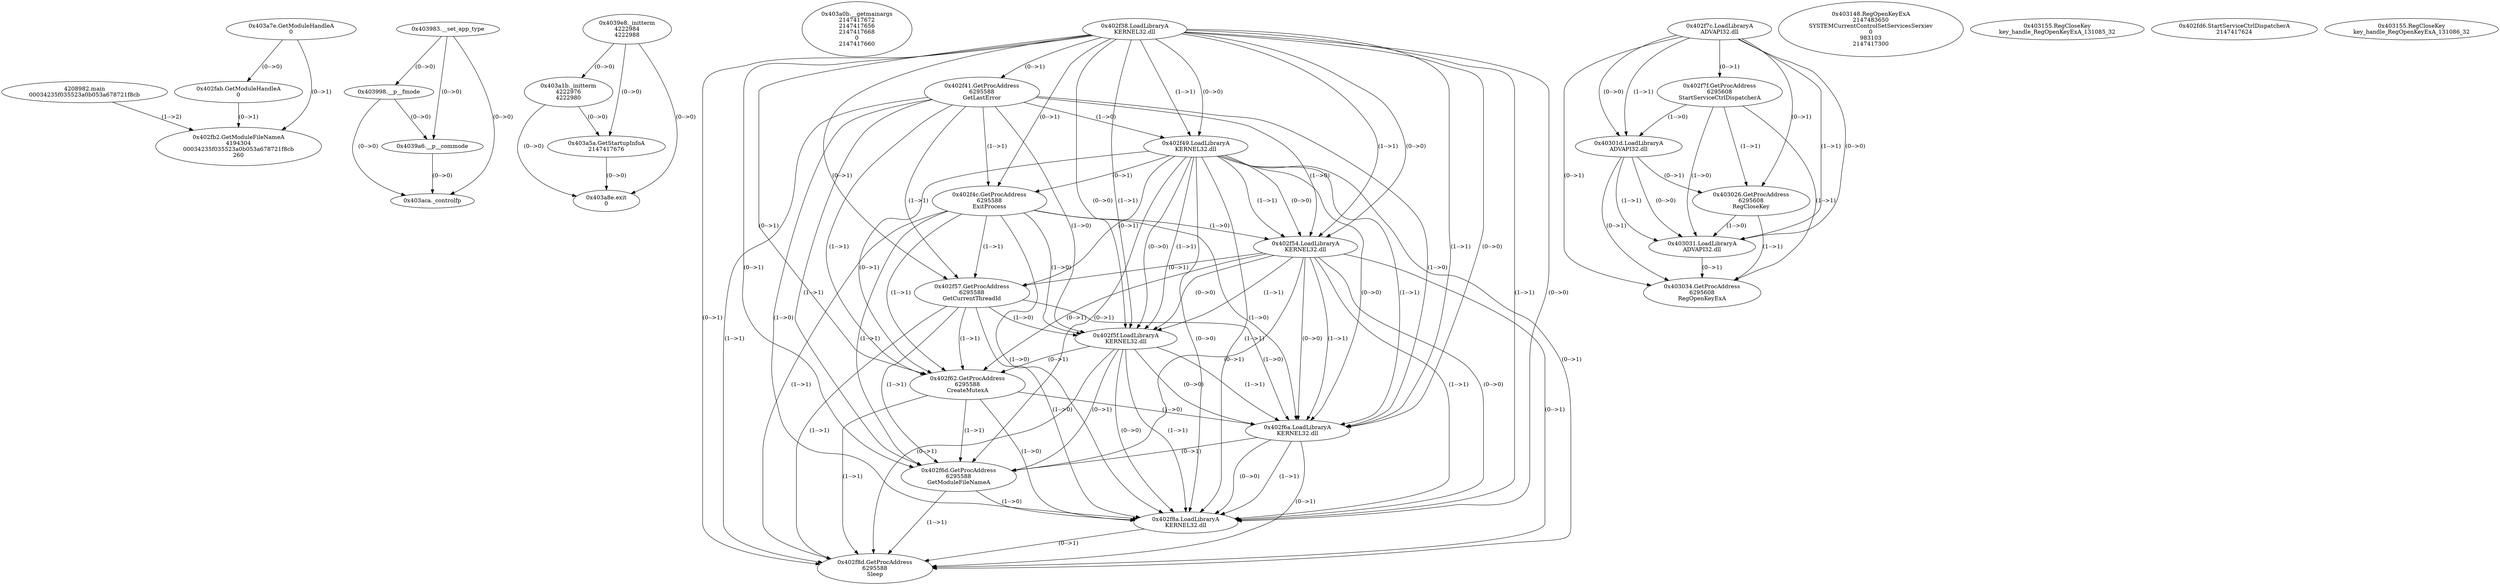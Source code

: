 // Global SCDG with merge call
digraph {
	0 [label="4208982.main
00034235f035523a0b053a678721f8cb"]
	1 [label="0x403983.__set_app_type
"]
	2 [label="0x403998.__p__fmode
"]
	1 -> 2 [label="(0-->0)"]
	3 [label="0x4039a6.__p__commode
"]
	1 -> 3 [label="(0-->0)"]
	2 -> 3 [label="(0-->0)"]
	4 [label="0x403aca._controlfp
"]
	1 -> 4 [label="(0-->0)"]
	2 -> 4 [label="(0-->0)"]
	3 -> 4 [label="(0-->0)"]
	5 [label="0x4039e8._initterm
4222984
4222988"]
	6 [label="0x403a0b.__getmainargs
2147417672
2147417656
2147417668
0
2147417660"]
	7 [label="0x403a1b._initterm
4222976
4222980"]
	5 -> 7 [label="(0-->0)"]
	8 [label="0x403a5a.GetStartupInfoA
2147417676"]
	5 -> 8 [label="(0-->0)"]
	7 -> 8 [label="(0-->0)"]
	9 [label="0x403a7e.GetModuleHandleA
0"]
	10 [label="0x402f38.LoadLibraryA
KERNEL32.dll"]
	11 [label="0x402f41.GetProcAddress
6295588
GetLastError"]
	10 -> 11 [label="(0-->1)"]
	12 [label="0x402f49.LoadLibraryA
KERNEL32.dll"]
	10 -> 12 [label="(1-->1)"]
	10 -> 12 [label="(0-->0)"]
	11 -> 12 [label="(1-->0)"]
	13 [label="0x402f4c.GetProcAddress
6295588
ExitProcess"]
	10 -> 13 [label="(0-->1)"]
	11 -> 13 [label="(1-->1)"]
	12 -> 13 [label="(0-->1)"]
	14 [label="0x402f54.LoadLibraryA
KERNEL32.dll"]
	10 -> 14 [label="(1-->1)"]
	12 -> 14 [label="(1-->1)"]
	10 -> 14 [label="(0-->0)"]
	11 -> 14 [label="(1-->0)"]
	12 -> 14 [label="(0-->0)"]
	13 -> 14 [label="(1-->0)"]
	15 [label="0x402f57.GetProcAddress
6295588
GetCurrentThreadId"]
	10 -> 15 [label="(0-->1)"]
	11 -> 15 [label="(1-->1)"]
	12 -> 15 [label="(0-->1)"]
	13 -> 15 [label="(1-->1)"]
	14 -> 15 [label="(0-->1)"]
	16 [label="0x402f5f.LoadLibraryA
KERNEL32.dll"]
	10 -> 16 [label="(1-->1)"]
	12 -> 16 [label="(1-->1)"]
	14 -> 16 [label="(1-->1)"]
	10 -> 16 [label="(0-->0)"]
	11 -> 16 [label="(1-->0)"]
	12 -> 16 [label="(0-->0)"]
	13 -> 16 [label="(1-->0)"]
	14 -> 16 [label="(0-->0)"]
	15 -> 16 [label="(1-->0)"]
	17 [label="0x402f62.GetProcAddress
6295588
CreateMutexA"]
	10 -> 17 [label="(0-->1)"]
	11 -> 17 [label="(1-->1)"]
	12 -> 17 [label="(0-->1)"]
	13 -> 17 [label="(1-->1)"]
	14 -> 17 [label="(0-->1)"]
	15 -> 17 [label="(1-->1)"]
	16 -> 17 [label="(0-->1)"]
	18 [label="0x402f6a.LoadLibraryA
KERNEL32.dll"]
	10 -> 18 [label="(1-->1)"]
	12 -> 18 [label="(1-->1)"]
	14 -> 18 [label="(1-->1)"]
	16 -> 18 [label="(1-->1)"]
	10 -> 18 [label="(0-->0)"]
	11 -> 18 [label="(1-->0)"]
	12 -> 18 [label="(0-->0)"]
	13 -> 18 [label="(1-->0)"]
	14 -> 18 [label="(0-->0)"]
	15 -> 18 [label="(1-->0)"]
	16 -> 18 [label="(0-->0)"]
	17 -> 18 [label="(1-->0)"]
	19 [label="0x402f6d.GetProcAddress
6295588
GetModuleFileNameA"]
	10 -> 19 [label="(0-->1)"]
	11 -> 19 [label="(1-->1)"]
	12 -> 19 [label="(0-->1)"]
	13 -> 19 [label="(1-->1)"]
	14 -> 19 [label="(0-->1)"]
	15 -> 19 [label="(1-->1)"]
	16 -> 19 [label="(0-->1)"]
	17 -> 19 [label="(1-->1)"]
	18 -> 19 [label="(0-->1)"]
	20 [label="0x402f7c.LoadLibraryA
ADVAPI32.dll"]
	21 [label="0x402f7f.GetProcAddress
6295608
StartServiceCtrlDispatcherA"]
	20 -> 21 [label="(0-->1)"]
	22 [label="0x402f8a.LoadLibraryA
KERNEL32.dll"]
	10 -> 22 [label="(1-->1)"]
	12 -> 22 [label="(1-->1)"]
	14 -> 22 [label="(1-->1)"]
	16 -> 22 [label="(1-->1)"]
	18 -> 22 [label="(1-->1)"]
	10 -> 22 [label="(0-->0)"]
	11 -> 22 [label="(1-->0)"]
	12 -> 22 [label="(0-->0)"]
	13 -> 22 [label="(1-->0)"]
	14 -> 22 [label="(0-->0)"]
	15 -> 22 [label="(1-->0)"]
	16 -> 22 [label="(0-->0)"]
	17 -> 22 [label="(1-->0)"]
	18 -> 22 [label="(0-->0)"]
	19 -> 22 [label="(1-->0)"]
	23 [label="0x402f8d.GetProcAddress
6295588
Sleep"]
	10 -> 23 [label="(0-->1)"]
	11 -> 23 [label="(1-->1)"]
	12 -> 23 [label="(0-->1)"]
	13 -> 23 [label="(1-->1)"]
	14 -> 23 [label="(0-->1)"]
	15 -> 23 [label="(1-->1)"]
	16 -> 23 [label="(0-->1)"]
	17 -> 23 [label="(1-->1)"]
	18 -> 23 [label="(0-->1)"]
	19 -> 23 [label="(1-->1)"]
	22 -> 23 [label="(0-->1)"]
	24 [label="0x402fab.GetModuleHandleA
0"]
	9 -> 24 [label="(0-->0)"]
	25 [label="0x402fb2.GetModuleFileNameA
4194304
00034235f035523a0b053a678721f8cb
260"]
	9 -> 25 [label="(0-->1)"]
	24 -> 25 [label="(0-->1)"]
	0 -> 25 [label="(1-->2)"]
	26 [label="0x40301d.LoadLibraryA
ADVAPI32.dll"]
	20 -> 26 [label="(1-->1)"]
	20 -> 26 [label="(0-->0)"]
	21 -> 26 [label="(1-->0)"]
	27 [label="0x403026.GetProcAddress
6295608
RegCloseKey"]
	20 -> 27 [label="(0-->1)"]
	21 -> 27 [label="(1-->1)"]
	26 -> 27 [label="(0-->1)"]
	28 [label="0x403031.LoadLibraryA
ADVAPI32.dll"]
	20 -> 28 [label="(1-->1)"]
	26 -> 28 [label="(1-->1)"]
	20 -> 28 [label="(0-->0)"]
	21 -> 28 [label="(1-->0)"]
	26 -> 28 [label="(0-->0)"]
	27 -> 28 [label="(1-->0)"]
	29 [label="0x403034.GetProcAddress
6295608
RegOpenKeyExA"]
	20 -> 29 [label="(0-->1)"]
	21 -> 29 [label="(1-->1)"]
	26 -> 29 [label="(0-->1)"]
	27 -> 29 [label="(1-->1)"]
	28 -> 29 [label="(0-->1)"]
	30 [label="0x403148.RegOpenKeyExA
2147483650
SYSTEM\CurrentControlSet\Services\Serxiev
0
983103
2147417300"]
	31 [label="0x403155.RegCloseKey
key_handle_RegOpenKeyExA_131085_32"]
	32 [label="0x402fd6.StartServiceCtrlDispatcherA
2147417624"]
	33 [label="0x403a8e.exit
0"]
	5 -> 33 [label="(0-->0)"]
	7 -> 33 [label="(0-->0)"]
	8 -> 33 [label="(0-->0)"]
	34 [label="0x403155.RegCloseKey
key_handle_RegOpenKeyExA_131086_32"]
}

